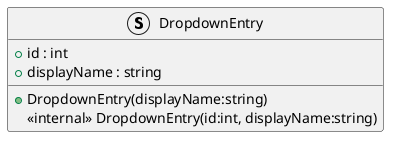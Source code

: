 @startuml
struct DropdownEntry {
    + id : int
    + displayName : string
    + DropdownEntry(displayName:string)
    <<internal>> DropdownEntry(id:int, displayName:string)
}
@enduml
